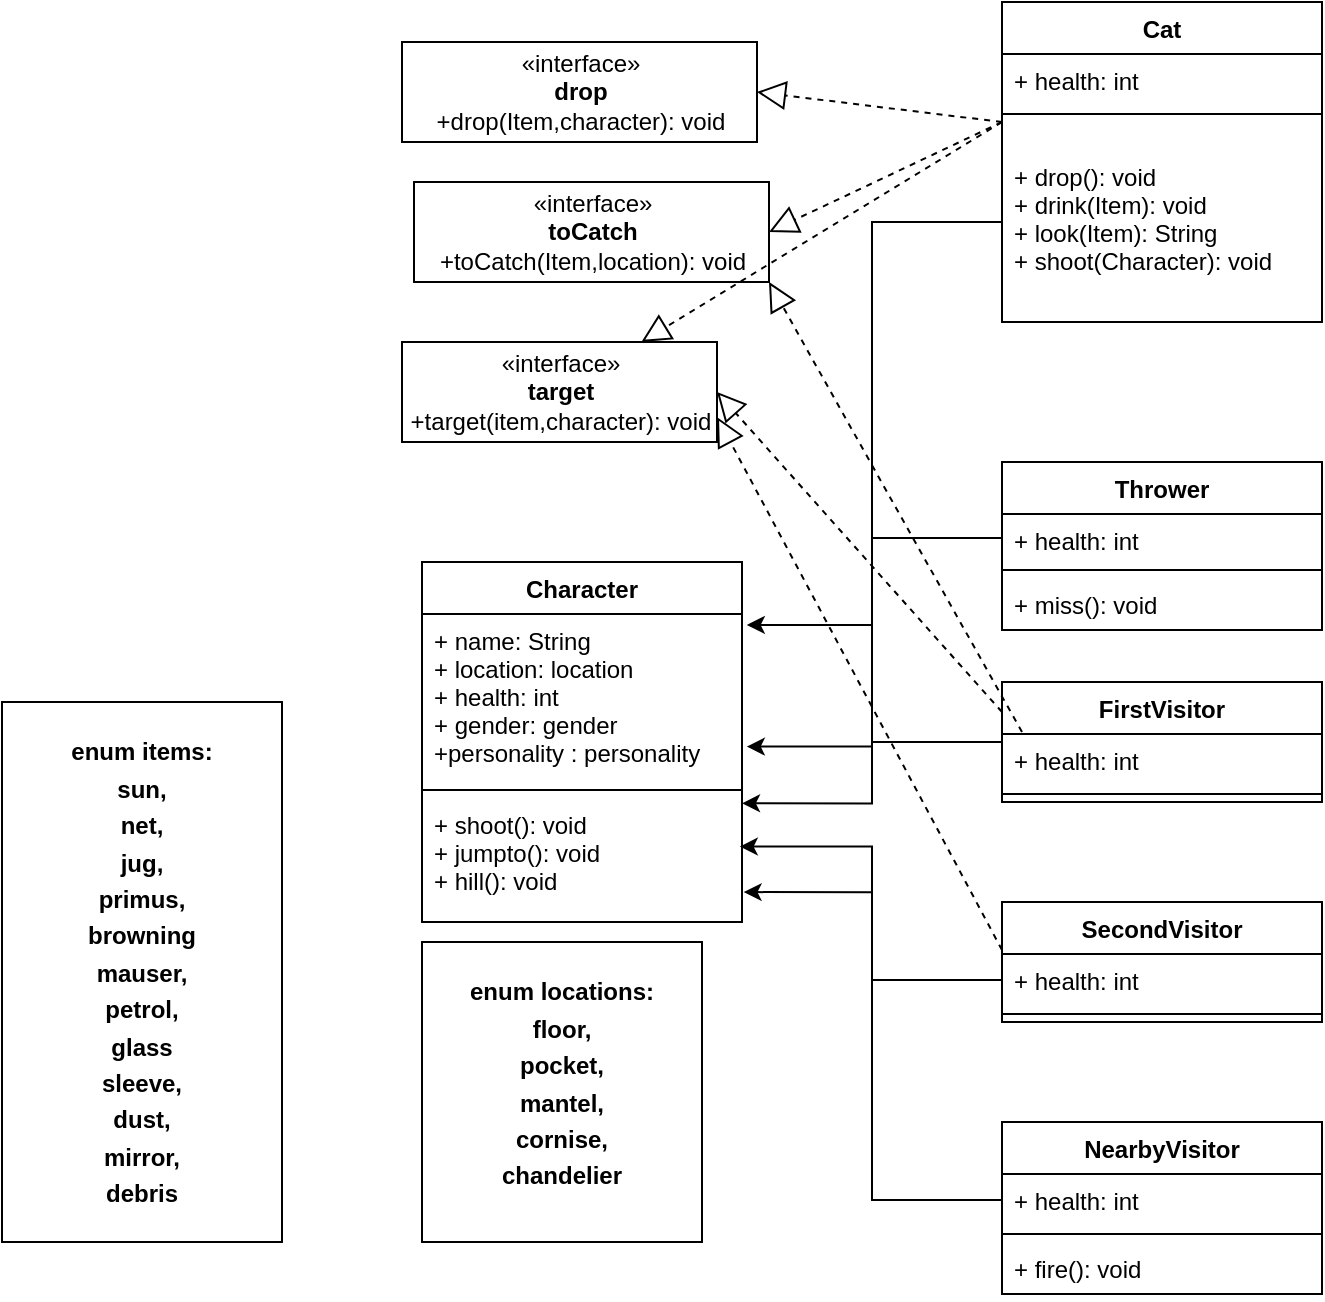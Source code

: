 <mxfile version="20.8.1" type="device"><diagram id="R2lEEEUBdFMjLlhIrx00" name="Page-1"><mxGraphModel dx="2833" dy="1423" grid="1" gridSize="10" guides="1" tooltips="1" connect="1" arrows="1" fold="1" page="1" pageScale="1" pageWidth="850" pageHeight="1100" math="0" shadow="0" extFonts="Permanent Marker^https://fonts.googleapis.com/css?family=Permanent+Marker"><root><mxCell id="0"/><mxCell id="1" parent="0"/><mxCell id="tgYrcfZeyvgi1rujEOoO-1" value="Cat" style="swimlane;fontStyle=1;align=center;verticalAlign=top;childLayout=stackLayout;horizontal=1;startSize=26;horizontalStack=0;resizeParent=1;resizeParentMax=0;resizeLast=0;collapsible=1;marginBottom=0;" parent="1" vertex="1"><mxGeometry x="630" y="90" width="160" height="160" as="geometry"/></mxCell><mxCell id="tgYrcfZeyvgi1rujEOoO-2" value="+ health: int" style="text;strokeColor=none;fillColor=none;align=left;verticalAlign=top;spacingLeft=4;spacingRight=4;overflow=hidden;rotatable=0;points=[[0,0.5],[1,0.5]];portConstraint=eastwest;" parent="tgYrcfZeyvgi1rujEOoO-1" vertex="1"><mxGeometry y="26" width="160" height="26" as="geometry"/></mxCell><mxCell id="tgYrcfZeyvgi1rujEOoO-3" value="" style="line;strokeWidth=1;fillColor=none;align=left;verticalAlign=middle;spacingTop=-1;spacingLeft=3;spacingRight=3;rotatable=0;labelPosition=right;points=[];portConstraint=eastwest;strokeColor=inherit;" parent="tgYrcfZeyvgi1rujEOoO-1" vertex="1"><mxGeometry y="52" width="160" height="8" as="geometry"/></mxCell><mxCell id="tgYrcfZeyvgi1rujEOoO-4" value="&#10;+ drop(): void&#10;+ drink(Item): void&#10;+ look(Item): String&#10;+ shoot(Character): void" style="text;strokeColor=none;fillColor=none;align=left;verticalAlign=top;spacingLeft=4;spacingRight=4;overflow=hidden;rotatable=0;points=[[0,0.5],[1,0.5]];portConstraint=eastwest;" parent="tgYrcfZeyvgi1rujEOoO-1" vertex="1"><mxGeometry y="60" width="160" height="100" as="geometry"/></mxCell><mxCell id="tgYrcfZeyvgi1rujEOoO-6" value="Thrower" style="swimlane;fontStyle=1;align=center;verticalAlign=top;childLayout=stackLayout;horizontal=1;startSize=26;horizontalStack=0;resizeParent=1;resizeParentMax=0;resizeLast=0;collapsible=1;marginBottom=0;" parent="1" vertex="1"><mxGeometry x="630" y="320" width="160" height="84" as="geometry"/></mxCell><mxCell id="tgYrcfZeyvgi1rujEOoO-7" value="+ health: int" style="text;strokeColor=none;fillColor=none;align=left;verticalAlign=top;spacingLeft=4;spacingRight=4;overflow=hidden;rotatable=0;points=[[0,0.5],[1,0.5]];portConstraint=eastwest;" parent="tgYrcfZeyvgi1rujEOoO-6" vertex="1"><mxGeometry y="26" width="160" height="24" as="geometry"/></mxCell><mxCell id="tgYrcfZeyvgi1rujEOoO-8" value="" style="line;strokeWidth=1;fillColor=none;align=left;verticalAlign=middle;spacingTop=-1;spacingLeft=3;spacingRight=3;rotatable=0;labelPosition=right;points=[];portConstraint=eastwest;strokeColor=inherit;" parent="tgYrcfZeyvgi1rujEOoO-6" vertex="1"><mxGeometry y="50" width="160" height="8" as="geometry"/></mxCell><mxCell id="tgYrcfZeyvgi1rujEOoO-9" value="+ miss(): void" style="text;strokeColor=none;fillColor=none;align=left;verticalAlign=top;spacingLeft=4;spacingRight=4;overflow=hidden;rotatable=0;points=[[0,0.5],[1,0.5]];portConstraint=eastwest;" parent="tgYrcfZeyvgi1rujEOoO-6" vertex="1"><mxGeometry y="58" width="160" height="26" as="geometry"/></mxCell><mxCell id="tgYrcfZeyvgi1rujEOoO-28" style="edgeStyle=orthogonalEdgeStyle;rounded=0;orthogonalLoop=1;jettySize=auto;html=1;entryX=1;entryY=0.043;entryDx=0;entryDy=0;entryPerimeter=0;" parent="1" source="tgYrcfZeyvgi1rujEOoO-10" target="tgYrcfZeyvgi1rujEOoO-25" edge="1"><mxGeometry relative="1" as="geometry"/></mxCell><mxCell id="tgYrcfZeyvgi1rujEOoO-10" value="FirstVisitor" style="swimlane;fontStyle=1;align=center;verticalAlign=top;childLayout=stackLayout;horizontal=1;startSize=26;horizontalStack=0;resizeParent=1;resizeParentMax=0;resizeLast=0;collapsible=1;marginBottom=0;" parent="1" vertex="1"><mxGeometry x="630" y="430" width="160" height="60" as="geometry"/></mxCell><mxCell id="tgYrcfZeyvgi1rujEOoO-11" value="+ health: int" style="text;strokeColor=none;fillColor=none;align=left;verticalAlign=top;spacingLeft=4;spacingRight=4;overflow=hidden;rotatable=0;points=[[0,0.5],[1,0.5]];portConstraint=eastwest;" parent="tgYrcfZeyvgi1rujEOoO-10" vertex="1"><mxGeometry y="26" width="160" height="26" as="geometry"/></mxCell><mxCell id="tgYrcfZeyvgi1rujEOoO-12" value="" style="line;strokeWidth=1;fillColor=none;align=left;verticalAlign=middle;spacingTop=-1;spacingLeft=3;spacingRight=3;rotatable=0;labelPosition=right;points=[];portConstraint=eastwest;strokeColor=inherit;" parent="tgYrcfZeyvgi1rujEOoO-10" vertex="1"><mxGeometry y="52" width="160" height="8" as="geometry"/></mxCell><mxCell id="tgYrcfZeyvgi1rujEOoO-14" value="SecondVisitor" style="swimlane;fontStyle=1;align=center;verticalAlign=top;childLayout=stackLayout;horizontal=1;startSize=26;horizontalStack=0;resizeParent=1;resizeParentMax=0;resizeLast=0;collapsible=1;marginBottom=0;" parent="1" vertex="1"><mxGeometry x="630" y="540" width="160" height="60" as="geometry"/></mxCell><mxCell id="tgYrcfZeyvgi1rujEOoO-15" value="+ health: int" style="text;strokeColor=none;fillColor=none;align=left;verticalAlign=top;spacingLeft=4;spacingRight=4;overflow=hidden;rotatable=0;points=[[0,0.5],[1,0.5]];portConstraint=eastwest;" parent="tgYrcfZeyvgi1rujEOoO-14" vertex="1"><mxGeometry y="26" width="160" height="26" as="geometry"/></mxCell><mxCell id="tgYrcfZeyvgi1rujEOoO-16" value="" style="line;strokeWidth=1;fillColor=none;align=left;verticalAlign=middle;spacingTop=-1;spacingLeft=3;spacingRight=3;rotatable=0;labelPosition=right;points=[];portConstraint=eastwest;strokeColor=inherit;" parent="tgYrcfZeyvgi1rujEOoO-14" vertex="1"><mxGeometry y="52" width="160" height="8" as="geometry"/></mxCell><mxCell id="tgYrcfZeyvgi1rujEOoO-18" value="NearbyVisitor" style="swimlane;fontStyle=1;align=center;verticalAlign=top;childLayout=stackLayout;horizontal=1;startSize=26;horizontalStack=0;resizeParent=1;resizeParentMax=0;resizeLast=0;collapsible=1;marginBottom=0;" parent="1" vertex="1"><mxGeometry x="630" y="650" width="160" height="86" as="geometry"/></mxCell><mxCell id="tgYrcfZeyvgi1rujEOoO-19" value="+ health: int" style="text;strokeColor=none;fillColor=none;align=left;verticalAlign=top;spacingLeft=4;spacingRight=4;overflow=hidden;rotatable=0;points=[[0,0.5],[1,0.5]];portConstraint=eastwest;" parent="tgYrcfZeyvgi1rujEOoO-18" vertex="1"><mxGeometry y="26" width="160" height="26" as="geometry"/></mxCell><mxCell id="tgYrcfZeyvgi1rujEOoO-20" value="" style="line;strokeWidth=1;fillColor=none;align=left;verticalAlign=middle;spacingTop=-1;spacingLeft=3;spacingRight=3;rotatable=0;labelPosition=right;points=[];portConstraint=eastwest;strokeColor=inherit;" parent="tgYrcfZeyvgi1rujEOoO-18" vertex="1"><mxGeometry y="52" width="160" height="8" as="geometry"/></mxCell><mxCell id="tgYrcfZeyvgi1rujEOoO-21" value="+ fire(): void" style="text;strokeColor=none;fillColor=none;align=left;verticalAlign=top;spacingLeft=4;spacingRight=4;overflow=hidden;rotatable=0;points=[[0,0.5],[1,0.5]];portConstraint=eastwest;" parent="tgYrcfZeyvgi1rujEOoO-18" vertex="1"><mxGeometry y="60" width="160" height="26" as="geometry"/></mxCell><mxCell id="tgYrcfZeyvgi1rujEOoO-22" value="Character" style="swimlane;fontStyle=1;align=center;verticalAlign=top;childLayout=stackLayout;horizontal=1;startSize=26;horizontalStack=0;resizeParent=1;resizeParentMax=0;resizeLast=0;collapsible=1;marginBottom=0;" parent="1" vertex="1"><mxGeometry x="340" y="370" width="160" height="180" as="geometry"/></mxCell><mxCell id="tgYrcfZeyvgi1rujEOoO-23" value="+ name: String&#10;+ location: location&#10;+ health: int&#10;+ gender: gender&#10;+personality : personality" style="text;strokeColor=none;fillColor=none;align=left;verticalAlign=top;spacingLeft=4;spacingRight=4;overflow=hidden;rotatable=0;points=[[0,0.5],[1,0.5]];portConstraint=eastwest;" parent="tgYrcfZeyvgi1rujEOoO-22" vertex="1"><mxGeometry y="26" width="160" height="84" as="geometry"/></mxCell><mxCell id="tgYrcfZeyvgi1rujEOoO-24" value="" style="line;strokeWidth=1;fillColor=none;align=left;verticalAlign=middle;spacingTop=-1;spacingLeft=3;spacingRight=3;rotatable=0;labelPosition=right;points=[];portConstraint=eastwest;strokeColor=inherit;" parent="tgYrcfZeyvgi1rujEOoO-22" vertex="1"><mxGeometry y="110" width="160" height="8" as="geometry"/></mxCell><mxCell id="tgYrcfZeyvgi1rujEOoO-25" value="+ shoot(): void&#10;+ jumpto(): void&#10;+ hill(): void" style="text;strokeColor=none;fillColor=none;align=left;verticalAlign=top;spacingLeft=4;spacingRight=4;overflow=hidden;rotatable=0;points=[[0,0.5],[1,0.5]];portConstraint=eastwest;" parent="tgYrcfZeyvgi1rujEOoO-22" vertex="1"><mxGeometry y="118" width="160" height="62" as="geometry"/></mxCell><mxCell id="tgYrcfZeyvgi1rujEOoO-26" style="edgeStyle=orthogonalEdgeStyle;rounded=0;orthogonalLoop=1;jettySize=auto;html=1;entryX=1.015;entryY=0.065;entryDx=0;entryDy=0;entryPerimeter=0;" parent="1" source="tgYrcfZeyvgi1rujEOoO-4" target="tgYrcfZeyvgi1rujEOoO-23" edge="1"><mxGeometry relative="1" as="geometry"/></mxCell><mxCell id="tgYrcfZeyvgi1rujEOoO-27" style="edgeStyle=orthogonalEdgeStyle;rounded=0;orthogonalLoop=1;jettySize=auto;html=1;entryX=1.015;entryY=0.789;entryDx=0;entryDy=0;entryPerimeter=0;" parent="1" source="tgYrcfZeyvgi1rujEOoO-7" target="tgYrcfZeyvgi1rujEOoO-23" edge="1"><mxGeometry relative="1" as="geometry"/></mxCell><mxCell id="tgYrcfZeyvgi1rujEOoO-29" style="edgeStyle=orthogonalEdgeStyle;rounded=0;orthogonalLoop=1;jettySize=auto;html=1;entryX=0.993;entryY=0.392;entryDx=0;entryDy=0;entryPerimeter=0;" parent="1" source="tgYrcfZeyvgi1rujEOoO-15" target="tgYrcfZeyvgi1rujEOoO-25" edge="1"><mxGeometry relative="1" as="geometry"/></mxCell><mxCell id="tgYrcfZeyvgi1rujEOoO-30" style="edgeStyle=orthogonalEdgeStyle;rounded=0;orthogonalLoop=1;jettySize=auto;html=1;entryX=1.005;entryY=0.759;entryDx=0;entryDy=0;entryPerimeter=0;" parent="1" source="tgYrcfZeyvgi1rujEOoO-19" target="tgYrcfZeyvgi1rujEOoO-25" edge="1"><mxGeometry relative="1" as="geometry"/></mxCell><mxCell id="tgYrcfZeyvgi1rujEOoO-31" value="«interface»&lt;br&gt;&lt;b&gt;target&lt;br&gt;&lt;/b&gt;+target(item,character): void" style="html=1;" parent="1" vertex="1"><mxGeometry x="330" y="260" width="157.5" height="50" as="geometry"/></mxCell><mxCell id="tgYrcfZeyvgi1rujEOoO-32" value="«interface»&lt;br&gt;&lt;b&gt;toCatch&lt;br&gt;&lt;/b&gt;+toCatch(Item,location): void" style="html=1;" parent="1" vertex="1"><mxGeometry x="336" y="180" width="177.5" height="50" as="geometry"/></mxCell><mxCell id="tgYrcfZeyvgi1rujEOoO-34" value="" style="endArrow=block;dashed=1;endFill=0;endSize=12;html=1;rounded=0;entryX=1;entryY=0.5;entryDx=0;entryDy=0;" parent="1" target="65v9A1OmtN7VXZ2n0bBw-1" edge="1"><mxGeometry width="160" relative="1" as="geometry"><mxPoint x="630" y="150" as="sourcePoint"/><mxPoint x="470" y="150" as="targetPoint"/><Array as="points"/></mxGeometry></mxCell><mxCell id="tgYrcfZeyvgi1rujEOoO-35" value="" style="endArrow=block;dashed=1;endFill=0;endSize=12;html=1;rounded=0;entryX=1;entryY=0.5;entryDx=0;entryDy=0;exitX=0;exitY=0.25;exitDx=0;exitDy=0;" parent="1" source="tgYrcfZeyvgi1rujEOoO-10" target="tgYrcfZeyvgi1rujEOoO-31" edge="1"><mxGeometry width="160" relative="1" as="geometry"><mxPoint x="630" y="340.0" as="sourcePoint"/><mxPoint x="513.5" y="395.0" as="targetPoint"/><Array as="points"/></mxGeometry></mxCell><mxCell id="tgYrcfZeyvgi1rujEOoO-36" value="" style="endArrow=block;dashed=1;endFill=0;endSize=12;html=1;rounded=0;entryX=1;entryY=0.75;entryDx=0;entryDy=0;exitX=0;exitY=0.25;exitDx=0;exitDy=0;" parent="1" target="tgYrcfZeyvgi1rujEOoO-31" edge="1"><mxGeometry width="160" relative="1" as="geometry"><mxPoint x="630" y="564" as="sourcePoint"/><mxPoint x="487.5" y="404" as="targetPoint"/><Array as="points"/></mxGeometry></mxCell><mxCell id="tgYrcfZeyvgi1rujEOoO-37" value="" style="endArrow=block;dashed=1;endFill=0;endSize=12;html=1;rounded=0;entryX=1;entryY=0.5;entryDx=0;entryDy=0;" parent="1" edge="1" target="tgYrcfZeyvgi1rujEOoO-32"><mxGeometry width="160" relative="1" as="geometry"><mxPoint x="630" y="150.0" as="sourcePoint"/><mxPoint x="490" y="280" as="targetPoint"/><Array as="points"/></mxGeometry></mxCell><mxCell id="tgYrcfZeyvgi1rujEOoO-38" value="&lt;p style=&quot;margin:0px;margin-top:4px;text-align:center;&quot;&gt;&lt;br&gt;&lt;b&gt;enum locations:&lt;/b&gt;&lt;/p&gt;&lt;p style=&quot;margin:0px;margin-top:4px;text-align:center;&quot;&gt;&lt;b&gt;floor,&lt;/b&gt;&lt;/p&gt;&lt;p style=&quot;margin:0px;margin-top:4px;text-align:center;&quot;&gt;&lt;b&gt;pocket,&lt;/b&gt;&lt;/p&gt;&lt;p style=&quot;margin:0px;margin-top:4px;text-align:center;&quot;&gt;&lt;b&gt;mantel,&lt;/b&gt;&lt;/p&gt;&lt;p style=&quot;margin:0px;margin-top:4px;text-align:center;&quot;&gt;&lt;b&gt;cornise,&lt;/b&gt;&lt;/p&gt;&lt;p style=&quot;margin:0px;margin-top:4px;text-align:center;&quot;&gt;&lt;b&gt;chandelier&lt;/b&gt;&lt;/p&gt;" style="verticalAlign=top;align=left;overflow=fill;fontSize=12;fontFamily=Helvetica;html=1;" parent="1" vertex="1"><mxGeometry x="340" y="560" width="140" height="150" as="geometry"/></mxCell><mxCell id="tgYrcfZeyvgi1rujEOoO-39" value="&lt;p style=&quot;margin:0px;margin-top:4px;text-align:center;&quot;&gt;&lt;br&gt;&lt;b&gt;enum items:&lt;/b&gt;&lt;/p&gt;&lt;p style=&quot;margin:0px;margin-top:4px;text-align:center;&quot;&gt;&lt;b&gt;sun,&lt;/b&gt;&lt;/p&gt;&lt;p style=&quot;margin:0px;margin-top:4px;text-align:center;&quot;&gt;&lt;b&gt;net,&lt;/b&gt;&lt;/p&gt;&lt;p style=&quot;margin:0px;margin-top:4px;text-align:center;&quot;&gt;&lt;b&gt;jug,&lt;/b&gt;&lt;/p&gt;&lt;p style=&quot;margin:0px;margin-top:4px;text-align:center;&quot;&gt;&lt;b&gt;primus,&lt;/b&gt;&lt;/p&gt;&lt;p style=&quot;margin:0px;margin-top:4px;text-align:center;&quot;&gt;&lt;b&gt;browning&lt;/b&gt;&lt;/p&gt;&lt;p style=&quot;margin:0px;margin-top:4px;text-align:center;&quot;&gt;&lt;b&gt;mauser,&lt;/b&gt;&lt;/p&gt;&lt;p style=&quot;margin:0px;margin-top:4px;text-align:center;&quot;&gt;&lt;b&gt;petrol,&lt;/b&gt;&lt;/p&gt;&lt;p style=&quot;margin:0px;margin-top:4px;text-align:center;&quot;&gt;&lt;b&gt;glass&lt;/b&gt;&lt;/p&gt;&lt;p style=&quot;margin:0px;margin-top:4px;text-align:center;&quot;&gt;&lt;b&gt;sleeve,&lt;/b&gt;&lt;/p&gt;&lt;p style=&quot;margin:0px;margin-top:4px;text-align:center;&quot;&gt;&lt;b&gt;dust,&lt;/b&gt;&lt;/p&gt;&lt;p style=&quot;margin:0px;margin-top:4px;text-align:center;&quot;&gt;&lt;b&gt;mirror,&lt;/b&gt;&lt;/p&gt;&lt;p style=&quot;margin:0px;margin-top:4px;text-align:center;&quot;&gt;&lt;b&gt;debris&lt;/b&gt;&lt;/p&gt;" style="verticalAlign=top;align=left;overflow=fill;fontSize=12;fontFamily=Helvetica;html=1;" parent="1" vertex="1"><mxGeometry x="130" y="440" width="140" height="270" as="geometry"/></mxCell><mxCell id="65v9A1OmtN7VXZ2n0bBw-1" value="«interface»&lt;br&gt;&lt;b&gt;drop&lt;br&gt;&lt;/b&gt;+drop(Item,character): void" style="html=1;" vertex="1" parent="1"><mxGeometry x="330" y="110" width="177.5" height="50" as="geometry"/></mxCell><mxCell id="65v9A1OmtN7VXZ2n0bBw-2" value="" style="endArrow=block;dashed=1;endFill=0;endSize=12;html=1;rounded=0;" edge="1" parent="1" target="tgYrcfZeyvgi1rujEOoO-31"><mxGeometry width="160" relative="1" as="geometry"><mxPoint x="630" y="150.0" as="sourcePoint"/><mxPoint x="513.5" y="205" as="targetPoint"/><Array as="points"/></mxGeometry></mxCell><mxCell id="65v9A1OmtN7VXZ2n0bBw-3" value="" style="endArrow=block;dashed=1;endFill=0;endSize=12;html=1;rounded=0;entryX=1;entryY=1;entryDx=0;entryDy=0;exitX=0;exitY=0.25;exitDx=0;exitDy=0;" edge="1" parent="1" target="tgYrcfZeyvgi1rujEOoO-32"><mxGeometry width="160" relative="1" as="geometry"><mxPoint x="640" y="455" as="sourcePoint"/><mxPoint x="497.5" y="295" as="targetPoint"/><Array as="points"/></mxGeometry></mxCell></root></mxGraphModel></diagram></mxfile>